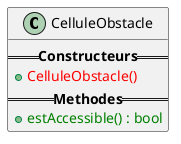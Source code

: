 @startuml
class CelluleObstacle{
    ==<b>Constructeurs</b>==
        +<color:red>CelluleObstacle()</color>
    ==<b>Methodes</b>==
        +<color:green>estAccessible() : bool</color>
}
@enduml
'fa294d42c906a7638897288fe3e23344  src/CelluleObstacle.hpp
'161f30c818bd51448c2284885c4525b4  src/CelluleObstacle.cpp
